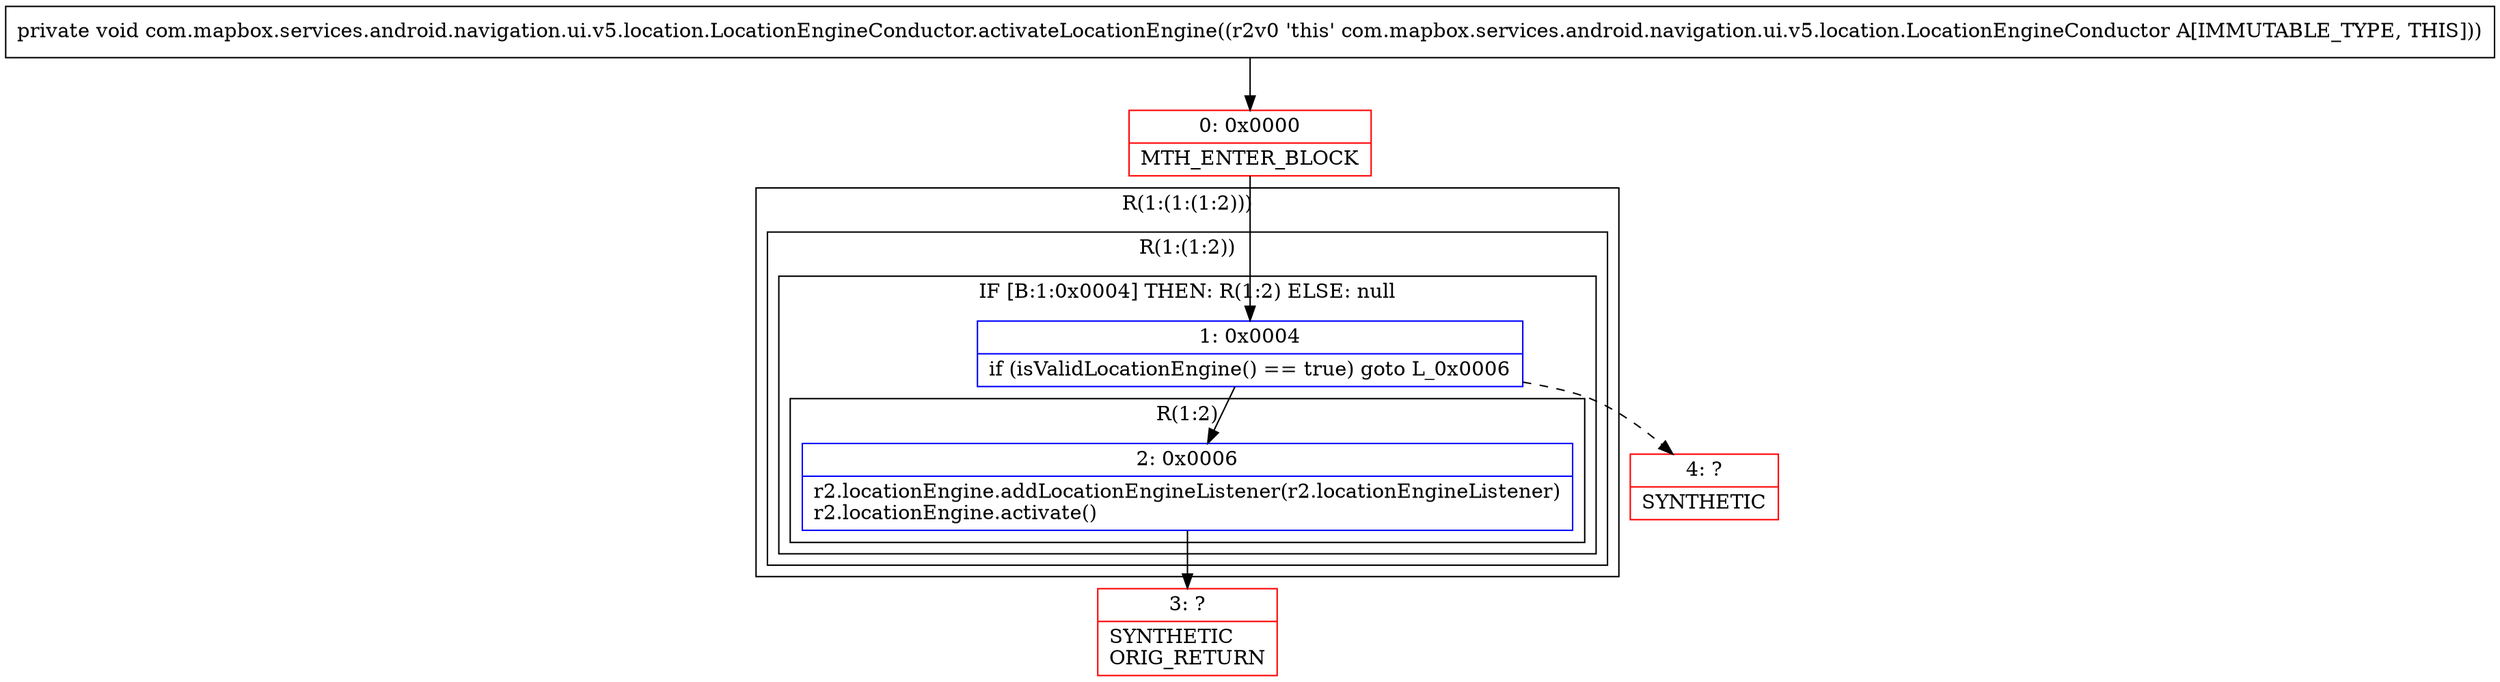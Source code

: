 digraph "CFG forcom.mapbox.services.android.navigation.ui.v5.location.LocationEngineConductor.activateLocationEngine()V" {
subgraph cluster_Region_949040647 {
label = "R(1:(1:(1:2)))";
node [shape=record,color=blue];
subgraph cluster_Region_436935371 {
label = "R(1:(1:2))";
node [shape=record,color=blue];
subgraph cluster_IfRegion_1327027314 {
label = "IF [B:1:0x0004] THEN: R(1:2) ELSE: null";
node [shape=record,color=blue];
Node_1 [shape=record,label="{1\:\ 0x0004|if (isValidLocationEngine() == true) goto L_0x0006\l}"];
subgraph cluster_Region_1362176003 {
label = "R(1:2)";
node [shape=record,color=blue];
Node_2 [shape=record,label="{2\:\ 0x0006|r2.locationEngine.addLocationEngineListener(r2.locationEngineListener)\lr2.locationEngine.activate()\l}"];
}
}
}
}
Node_0 [shape=record,color=red,label="{0\:\ 0x0000|MTH_ENTER_BLOCK\l}"];
Node_3 [shape=record,color=red,label="{3\:\ ?|SYNTHETIC\lORIG_RETURN\l}"];
Node_4 [shape=record,color=red,label="{4\:\ ?|SYNTHETIC\l}"];
MethodNode[shape=record,label="{private void com.mapbox.services.android.navigation.ui.v5.location.LocationEngineConductor.activateLocationEngine((r2v0 'this' com.mapbox.services.android.navigation.ui.v5.location.LocationEngineConductor A[IMMUTABLE_TYPE, THIS])) }"];
MethodNode -> Node_0;
Node_1 -> Node_2;
Node_1 -> Node_4[style=dashed];
Node_2 -> Node_3;
Node_0 -> Node_1;
}

